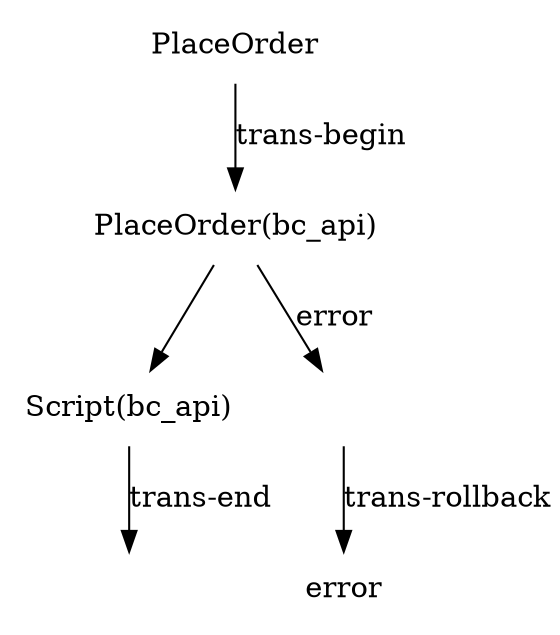 digraph COPlaceOrder_Trans {
    node [shape=plaintext];
    n1 [label="PlaceOrder",image="../../../icons/pipeline_start_node_error.gif"];
    n2 [label="PlaceOrder(bc_api)",image="../../../icons/pipeline_pipelet_node.gif"];
    n3 [label="Script(bc_api)",image="../../../icons/pipeline_pipelet_node.gif"];
    n4 [label="",image="../../../icons/pipeline_end_node.gif"];
    n5 [label="error",image="../../../icons/pipeline_end_node.gif"]
    n6 [label="",image="../../../icons/pipeline_join_node.gif"];
    //Edges
    n1 -> n2 [label="trans-begin"];
    n2 -> n3;
    n3 -> n4 [label="trans-end"];
    n2 -> n6 [label="error"];
    n6 -> n5 [label="trans-rollback"];
}